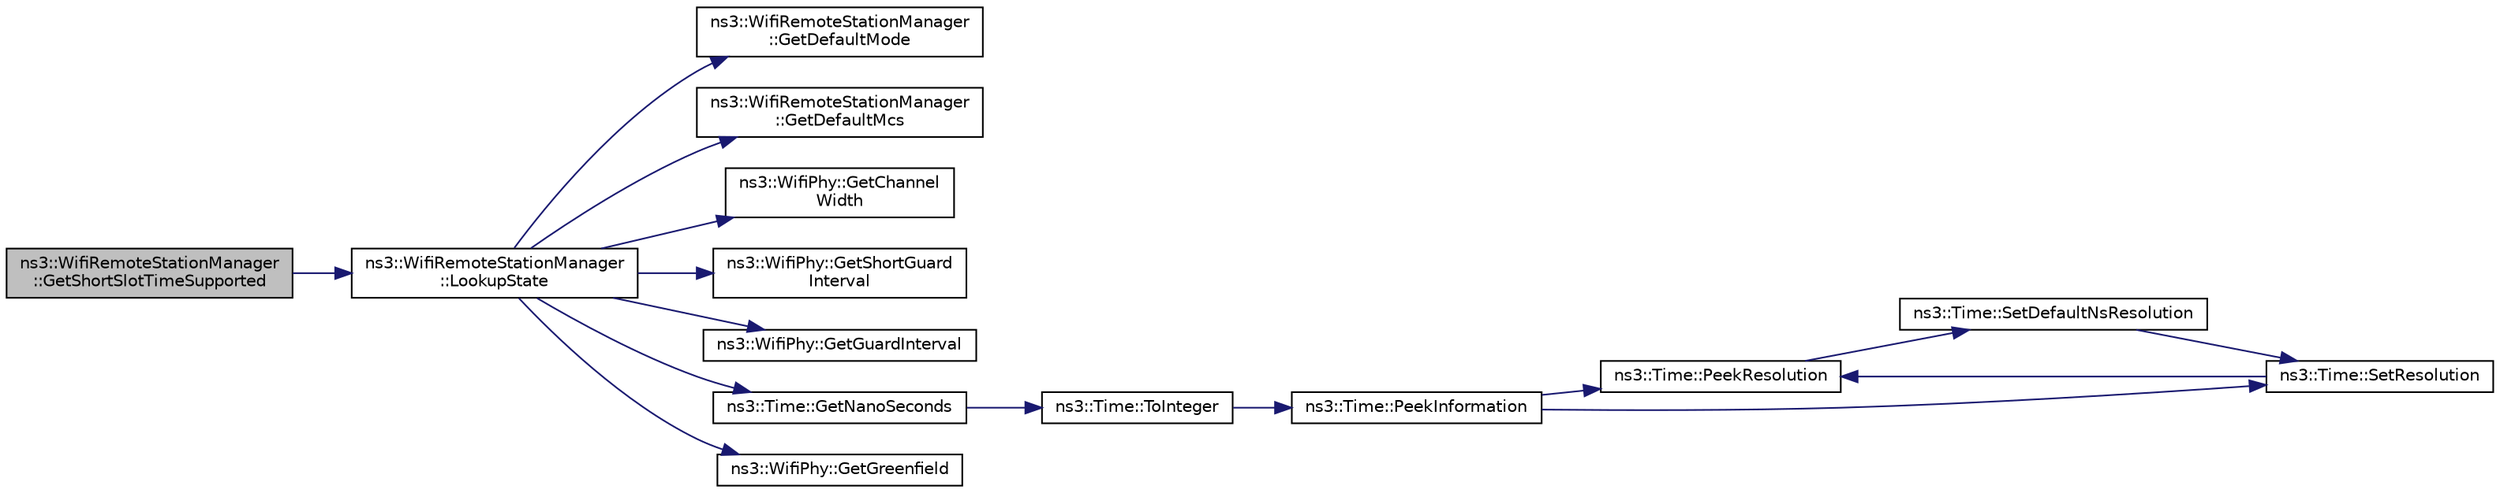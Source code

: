 digraph "ns3::WifiRemoteStationManager::GetShortSlotTimeSupported"
{
  edge [fontname="Helvetica",fontsize="10",labelfontname="Helvetica",labelfontsize="10"];
  node [fontname="Helvetica",fontsize="10",shape=record];
  rankdir="LR";
  Node1 [label="ns3::WifiRemoteStationManager\l::GetShortSlotTimeSupported",height=0.2,width=0.4,color="black", fillcolor="grey75", style="filled", fontcolor="black"];
  Node1 -> Node2 [color="midnightblue",fontsize="10",style="solid"];
  Node2 [label="ns3::WifiRemoteStationManager\l::LookupState",height=0.2,width=0.4,color="black", fillcolor="white", style="filled",URL="$d6/d65/classns3_1_1WifiRemoteStationManager.html#aa92633f587338f32789e9210c82c6815"];
  Node2 -> Node3 [color="midnightblue",fontsize="10",style="solid"];
  Node3 [label="ns3::WifiRemoteStationManager\l::GetDefaultMode",height=0.2,width=0.4,color="black", fillcolor="white", style="filled",URL="$d6/d65/classns3_1_1WifiRemoteStationManager.html#a54cc63cdbc8067b7f737be74a9e0081c"];
  Node2 -> Node4 [color="midnightblue",fontsize="10",style="solid"];
  Node4 [label="ns3::WifiRemoteStationManager\l::GetDefaultMcs",height=0.2,width=0.4,color="black", fillcolor="white", style="filled",URL="$d6/d65/classns3_1_1WifiRemoteStationManager.html#ac088d1a4943d51a3fa0a9fbf42fdf961"];
  Node2 -> Node5 [color="midnightblue",fontsize="10",style="solid"];
  Node5 [label="ns3::WifiPhy::GetChannel\lWidth",height=0.2,width=0.4,color="black", fillcolor="white", style="filled",URL="$d6/d5a/classns3_1_1WifiPhy.html#a4a5d5009b3b3308f2baeed42a2007189"];
  Node2 -> Node6 [color="midnightblue",fontsize="10",style="solid"];
  Node6 [label="ns3::WifiPhy::GetShortGuard\lInterval",height=0.2,width=0.4,color="black", fillcolor="white", style="filled",URL="$d6/d5a/classns3_1_1WifiPhy.html#ae907e448ace9df4d647c8f97bbec23fc"];
  Node2 -> Node7 [color="midnightblue",fontsize="10",style="solid"];
  Node7 [label="ns3::WifiPhy::GetGuardInterval",height=0.2,width=0.4,color="black", fillcolor="white", style="filled",URL="$d6/d5a/classns3_1_1WifiPhy.html#adb22fbf368dfbf0864f08319d8fcb86e"];
  Node2 -> Node8 [color="midnightblue",fontsize="10",style="solid"];
  Node8 [label="ns3::Time::GetNanoSeconds",height=0.2,width=0.4,color="black", fillcolor="white", style="filled",URL="$dc/d04/classns3_1_1Time.html#a2fdb7bf0e1f5cd93b6149cb37bbb7f08"];
  Node8 -> Node9 [color="midnightblue",fontsize="10",style="solid"];
  Node9 [label="ns3::Time::ToInteger",height=0.2,width=0.4,color="black", fillcolor="white", style="filled",URL="$dc/d04/classns3_1_1Time.html#a0c9c8fb9ec7222c7799c1081f14f6031"];
  Node9 -> Node10 [color="midnightblue",fontsize="10",style="solid"];
  Node10 [label="ns3::Time::PeekInformation",height=0.2,width=0.4,color="black", fillcolor="white", style="filled",URL="$dc/d04/classns3_1_1Time.html#a0b023c55c20582aa7c1781aacf128034"];
  Node10 -> Node11 [color="midnightblue",fontsize="10",style="solid"];
  Node11 [label="ns3::Time::PeekResolution",height=0.2,width=0.4,color="black", fillcolor="white", style="filled",URL="$dc/d04/classns3_1_1Time.html#a963e53522278fcbdf1ab9f7adbd0f5d6"];
  Node11 -> Node12 [color="midnightblue",fontsize="10",style="solid"];
  Node12 [label="ns3::Time::SetDefaultNsResolution",height=0.2,width=0.4,color="black", fillcolor="white", style="filled",URL="$dc/d04/classns3_1_1Time.html#a6a872e62f71dfa817fef2c549473d980"];
  Node12 -> Node13 [color="midnightblue",fontsize="10",style="solid"];
  Node13 [label="ns3::Time::SetResolution",height=0.2,width=0.4,color="black", fillcolor="white", style="filled",URL="$dc/d04/classns3_1_1Time.html#ac89165ba7715b66017a49c718f4aef09"];
  Node13 -> Node11 [color="midnightblue",fontsize="10",style="solid"];
  Node10 -> Node13 [color="midnightblue",fontsize="10",style="solid"];
  Node2 -> Node14 [color="midnightblue",fontsize="10",style="solid"];
  Node14 [label="ns3::WifiPhy::GetGreenfield",height=0.2,width=0.4,color="black", fillcolor="white", style="filled",URL="$d6/d5a/classns3_1_1WifiPhy.html#ad7d61a882a8bd1ece3bcb76eeb600d28"];
}
